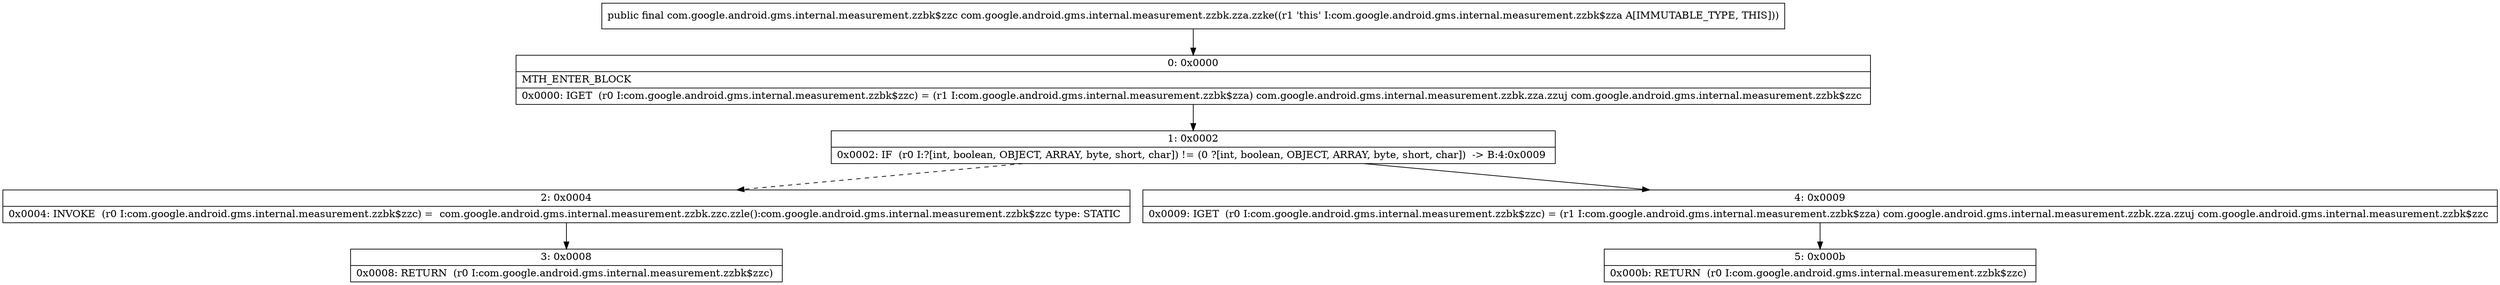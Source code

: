 digraph "CFG forcom.google.android.gms.internal.measurement.zzbk.zza.zzke()Lcom\/google\/android\/gms\/internal\/measurement\/zzbk$zzc;" {
Node_0 [shape=record,label="{0\:\ 0x0000|MTH_ENTER_BLOCK\l|0x0000: IGET  (r0 I:com.google.android.gms.internal.measurement.zzbk$zzc) = (r1 I:com.google.android.gms.internal.measurement.zzbk$zza) com.google.android.gms.internal.measurement.zzbk.zza.zzuj com.google.android.gms.internal.measurement.zzbk$zzc \l}"];
Node_1 [shape=record,label="{1\:\ 0x0002|0x0002: IF  (r0 I:?[int, boolean, OBJECT, ARRAY, byte, short, char]) != (0 ?[int, boolean, OBJECT, ARRAY, byte, short, char])  \-\> B:4:0x0009 \l}"];
Node_2 [shape=record,label="{2\:\ 0x0004|0x0004: INVOKE  (r0 I:com.google.android.gms.internal.measurement.zzbk$zzc) =  com.google.android.gms.internal.measurement.zzbk.zzc.zzle():com.google.android.gms.internal.measurement.zzbk$zzc type: STATIC \l}"];
Node_3 [shape=record,label="{3\:\ 0x0008|0x0008: RETURN  (r0 I:com.google.android.gms.internal.measurement.zzbk$zzc) \l}"];
Node_4 [shape=record,label="{4\:\ 0x0009|0x0009: IGET  (r0 I:com.google.android.gms.internal.measurement.zzbk$zzc) = (r1 I:com.google.android.gms.internal.measurement.zzbk$zza) com.google.android.gms.internal.measurement.zzbk.zza.zzuj com.google.android.gms.internal.measurement.zzbk$zzc \l}"];
Node_5 [shape=record,label="{5\:\ 0x000b|0x000b: RETURN  (r0 I:com.google.android.gms.internal.measurement.zzbk$zzc) \l}"];
MethodNode[shape=record,label="{public final com.google.android.gms.internal.measurement.zzbk$zzc com.google.android.gms.internal.measurement.zzbk.zza.zzke((r1 'this' I:com.google.android.gms.internal.measurement.zzbk$zza A[IMMUTABLE_TYPE, THIS])) }"];
MethodNode -> Node_0;
Node_0 -> Node_1;
Node_1 -> Node_2[style=dashed];
Node_1 -> Node_4;
Node_2 -> Node_3;
Node_4 -> Node_5;
}


